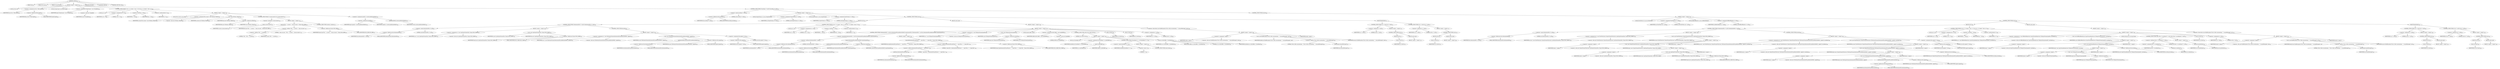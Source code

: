 digraph "catFiles" {  
"360" [label = <(METHOD,catFiles)<SUB>301</SUB>> ]
"16" [label = <(PARAM,this)<SUB>301</SUB>> ]
"361" [label = <(PARAM,File base)<SUB>301</SUB>> ]
"362" [label = <(PARAM,String[] files)<SUB>301</SUB>> ]
"363" [label = <(BLOCK,&lt;empty&gt;,&lt;empty&gt;)<SUB>301</SUB>> ]
"364" [label = <(LOCAL,int len: int)> ]
"365" [label = <(&lt;operator&gt;.assignment,int len = files.length)<SUB>304</SUB>> ]
"366" [label = <(IDENTIFIER,len,int len = files.length)<SUB>304</SUB>> ]
"367" [label = <(&lt;operator&gt;.fieldAccess,files.length)<SUB>304</SUB>> ]
"368" [label = <(IDENTIFIER,files,int len = files.length)<SUB>304</SUB>> ]
"369" [label = <(FIELD_IDENTIFIER,length,length)<SUB>304</SUB>> ]
"370" [label = <(LOCAL,String[] input: java.lang.String[])> ]
"371" [label = <(&lt;operator&gt;.assignment,String[] input = new String[len])<SUB>305</SUB>> ]
"372" [label = <(IDENTIFIER,input,String[] input = new String[len])<SUB>305</SUB>> ]
"373" [label = <(&lt;operator&gt;.alloc,new String[len])> ]
"374" [label = <(IDENTIFIER,len,new String[len])<SUB>305</SUB>> ]
"375" [label = <(CONTROL_STRUCTURE,for (int i = 0; Some(i &lt; len); i++),for (int i = 0; Some(i &lt; len); i++))<SUB>306</SUB>> ]
"376" [label = <(LOCAL,int i: int)> ]
"377" [label = <(&lt;operator&gt;.assignment,int i = 0)<SUB>306</SUB>> ]
"378" [label = <(IDENTIFIER,i,int i = 0)<SUB>306</SUB>> ]
"379" [label = <(LITERAL,0,int i = 0)<SUB>306</SUB>> ]
"380" [label = <(&lt;operator&gt;.lessThan,i &lt; len)<SUB>306</SUB>> ]
"381" [label = <(IDENTIFIER,i,i &lt; len)<SUB>306</SUB>> ]
"382" [label = <(IDENTIFIER,len,i &lt; len)<SUB>306</SUB>> ]
"383" [label = <(&lt;operator&gt;.postIncrement,i++)<SUB>306</SUB>> ]
"384" [label = <(IDENTIFIER,i,i++)<SUB>306</SUB>> ]
"385" [label = <(BLOCK,&lt;empty&gt;,&lt;empty&gt;)<SUB>306</SUB>> ]
"14" [label = <(LOCAL,File current: java.io.File)> ]
"386" [label = <(&lt;operator&gt;.assignment,File current = new File(base, files[i]))<SUB>308</SUB>> ]
"387" [label = <(IDENTIFIER,current,File current = new File(base, files[i]))<SUB>308</SUB>> ]
"388" [label = <(&lt;operator&gt;.alloc,new File(base, files[i]))<SUB>308</SUB>> ]
"389" [label = <(&lt;init&gt;,new File(base, files[i]))<SUB>308</SUB>> ]
"13" [label = <(IDENTIFIER,current,new File(base, files[i]))<SUB>308</SUB>> ]
"390" [label = <(IDENTIFIER,base,new File(base, files[i]))<SUB>308</SUB>> ]
"391" [label = <(&lt;operator&gt;.indexAccess,files[i])<SUB>308</SUB>> ]
"392" [label = <(IDENTIFIER,files,new File(base, files[i]))<SUB>308</SUB>> ]
"393" [label = <(IDENTIFIER,i,new File(base, files[i]))<SUB>308</SUB>> ]
"394" [label = <(CONTROL_STRUCTURE,if (!current.exists()),if (!current.exists()))<SUB>313</SUB>> ]
"395" [label = <(&lt;operator&gt;.logicalNot,!current.exists())<SUB>313</SUB>> ]
"396" [label = <(exists,current.exists())<SUB>313</SUB>> ]
"397" [label = <(IDENTIFIER,current,current.exists())<SUB>313</SUB>> ]
"398" [label = <(BLOCK,&lt;empty&gt;,&lt;empty&gt;)<SUB>313</SUB>> ]
"399" [label = <(log,log(&quot;File &quot; + current + &quot; does not exist.&quot;, Project.MSG_ERR))<SUB>315</SUB>> ]
"15" [label = <(IDENTIFIER,this,log(&quot;File &quot; + current + &quot; does not exist.&quot;, Project.MSG_ERR))<SUB>315</SUB>> ]
"400" [label = <(&lt;operator&gt;.addition,&quot;File &quot; + current + &quot; does not exist.&quot;)<SUB>315</SUB>> ]
"401" [label = <(&lt;operator&gt;.addition,&quot;File &quot; + current)<SUB>315</SUB>> ]
"402" [label = <(LITERAL,&quot;File &quot;,&quot;File &quot; + current)<SUB>315</SUB>> ]
"403" [label = <(IDENTIFIER,current,&quot;File &quot; + current)<SUB>315</SUB>> ]
"404" [label = <(LITERAL,&quot; does not exist.&quot;,&quot;File &quot; + current + &quot; does not exist.&quot;)<SUB>315</SUB>> ]
"405" [label = <(&lt;operator&gt;.fieldAccess,Project.MSG_ERR)<SUB>316</SUB>> ]
"406" [label = <(IDENTIFIER,Project,log(&quot;File &quot; + current + &quot; does not exist.&quot;, Project.MSG_ERR))<SUB>316</SUB>> ]
"407" [label = <(FIELD_IDENTIFIER,MSG_ERR,MSG_ERR)<SUB>316</SUB>> ]
"408" [label = <(CONTROL_STRUCTURE,continue;,continue;)<SUB>317</SUB>> ]
"409" [label = <(&lt;operator&gt;.assignment,input[i] = current.getAbsolutePath())<SUB>320</SUB>> ]
"410" [label = <(&lt;operator&gt;.indexAccess,input[i])<SUB>320</SUB>> ]
"411" [label = <(IDENTIFIER,input,input[i] = current.getAbsolutePath())<SUB>320</SUB>> ]
"412" [label = <(IDENTIFIER,i,input[i] = current.getAbsolutePath())<SUB>320</SUB>> ]
"413" [label = <(getAbsolutePath,current.getAbsolutePath())<SUB>320</SUB>> ]
"414" [label = <(IDENTIFIER,current,current.getAbsolutePath())<SUB>320</SUB>> ]
"415" [label = <(CONTROL_STRUCTURE,if (encoding == null),if (encoding == null))<SUB>324</SUB>> ]
"416" [label = <(&lt;operator&gt;.equals,encoding == null)<SUB>324</SUB>> ]
"417" [label = <(&lt;operator&gt;.fieldAccess,this.encoding)<SUB>324</SUB>> ]
"418" [label = <(IDENTIFIER,this,encoding == null)<SUB>324</SUB>> ]
"419" [label = <(FIELD_IDENTIFIER,encoding,encoding)<SUB>324</SUB>> ]
"420" [label = <(LITERAL,null,encoding == null)<SUB>324</SUB>> ]
"421" [label = <(BLOCK,&lt;empty&gt;,&lt;empty&gt;)<SUB>324</SUB>> ]
"19" [label = <(LOCAL,OutputStream os: java.io.OutputStream)> ]
"422" [label = <(&lt;operator&gt;.assignment,OutputStream os = null)<SUB>325</SUB>> ]
"423" [label = <(IDENTIFIER,os,OutputStream os = null)<SUB>325</SUB>> ]
"424" [label = <(LITERAL,null,OutputStream os = null)<SUB>325</SUB>> ]
"23" [label = <(LOCAL,InputStream is: java.io.InputStream)> ]
"425" [label = <(&lt;operator&gt;.assignment,InputStream is = null)<SUB>326</SUB>> ]
"426" [label = <(IDENTIFIER,is,InputStream is = null)<SUB>326</SUB>> ]
"427" [label = <(LITERAL,null,InputStream is = null)<SUB>326</SUB>> ]
"428" [label = <(CONTROL_STRUCTURE,try,try)<SUB>328</SUB>> ]
"429" [label = <(BLOCK,try,try)<SUB>328</SUB>> ]
"430" [label = <(CONTROL_STRUCTURE,if (destinationFile == null),if (destinationFile == null))<SUB>330</SUB>> ]
"431" [label = <(&lt;operator&gt;.equals,destinationFile == null)<SUB>330</SUB>> ]
"432" [label = <(&lt;operator&gt;.fieldAccess,this.destinationFile)<SUB>330</SUB>> ]
"433" [label = <(IDENTIFIER,this,destinationFile == null)<SUB>330</SUB>> ]
"434" [label = <(FIELD_IDENTIFIER,destinationFile,destinationFile)<SUB>330</SUB>> ]
"435" [label = <(LITERAL,null,destinationFile == null)<SUB>330</SUB>> ]
"436" [label = <(BLOCK,&lt;empty&gt;,&lt;empty&gt;)<SUB>330</SUB>> ]
"437" [label = <(&lt;operator&gt;.assignment,os = new LogOutputStream(this, Project.MSG_WARN))<SUB>332</SUB>> ]
"438" [label = <(IDENTIFIER,os,os = new LogOutputStream(this, Project.MSG_WARN))<SUB>332</SUB>> ]
"439" [label = <(&lt;operator&gt;.alloc,new LogOutputStream(this, Project.MSG_WARN))<SUB>332</SUB>> ]
"440" [label = <(&lt;init&gt;,new LogOutputStream(this, Project.MSG_WARN))<SUB>332</SUB>> ]
"18" [label = <(IDENTIFIER,os,new LogOutputStream(this, Project.MSG_WARN))<SUB>332</SUB>> ]
"17" [label = <(IDENTIFIER,this,new LogOutputStream(this, Project.MSG_WARN))<SUB>332</SUB>> ]
"441" [label = <(&lt;operator&gt;.fieldAccess,Project.MSG_WARN)<SUB>332</SUB>> ]
"442" [label = <(IDENTIFIER,Project,new LogOutputStream(this, Project.MSG_WARN))<SUB>332</SUB>> ]
"443" [label = <(FIELD_IDENTIFIER,MSG_WARN,MSG_WARN)<SUB>332</SUB>> ]
"444" [label = <(CONTROL_STRUCTURE,else,else)<SUB>333</SUB>> ]
"445" [label = <(BLOCK,&lt;empty&gt;,&lt;empty&gt;)<SUB>333</SUB>> ]
"446" [label = <(&lt;operator&gt;.assignment,os = new FileOutputStream(destinationFile.getAbsolutePath(), append))<SUB>334</SUB>> ]
"447" [label = <(IDENTIFIER,os,os = new FileOutputStream(destinationFile.getAbsolutePath(), append))<SUB>334</SUB>> ]
"448" [label = <(&lt;operator&gt;.alloc,new FileOutputStream(destinationFile.getAbsolutePath(), append))<SUB>335</SUB>> ]
"449" [label = <(&lt;init&gt;,new FileOutputStream(destinationFile.getAbsolutePath(), append))<SUB>335</SUB>> ]
"20" [label = <(IDENTIFIER,os,new FileOutputStream(destinationFile.getAbsolutePath(), append))<SUB>334</SUB>> ]
"450" [label = <(getAbsolutePath,destinationFile.getAbsolutePath())<SUB>335</SUB>> ]
"451" [label = <(&lt;operator&gt;.fieldAccess,this.destinationFile)<SUB>335</SUB>> ]
"452" [label = <(IDENTIFIER,this,destinationFile.getAbsolutePath())<SUB>335</SUB>> ]
"453" [label = <(FIELD_IDENTIFIER,destinationFile,destinationFile)<SUB>335</SUB>> ]
"454" [label = <(&lt;operator&gt;.fieldAccess,this.append)<SUB>336</SUB>> ]
"455" [label = <(IDENTIFIER,this,new FileOutputStream(destinationFile.getAbsolutePath(), append))<SUB>336</SUB>> ]
"456" [label = <(FIELD_IDENTIFIER,append,append)<SUB>336</SUB>> ]
"457" [label = <(&lt;operator&gt;.assignment,this.append = true)<SUB>341</SUB>> ]
"458" [label = <(&lt;operator&gt;.fieldAccess,this.append)<SUB>341</SUB>> ]
"459" [label = <(IDENTIFIER,this,this.append = true)<SUB>341</SUB>> ]
"460" [label = <(FIELD_IDENTIFIER,append,append)<SUB>341</SUB>> ]
"461" [label = <(LITERAL,true,this.append = true)<SUB>341</SUB>> ]
"462" [label = <(CONTROL_STRUCTURE,for (int i = 0; Some(i &lt; len); i++),for (int i = 0; Some(i &lt; len); i++))<SUB>344</SUB>> ]
"463" [label = <(LOCAL,int i: int)> ]
"464" [label = <(&lt;operator&gt;.assignment,int i = 0)<SUB>344</SUB>> ]
"465" [label = <(IDENTIFIER,i,int i = 0)<SUB>344</SUB>> ]
"466" [label = <(LITERAL,0,int i = 0)<SUB>344</SUB>> ]
"467" [label = <(&lt;operator&gt;.lessThan,i &lt; len)<SUB>344</SUB>> ]
"468" [label = <(IDENTIFIER,i,i &lt; len)<SUB>344</SUB>> ]
"469" [label = <(IDENTIFIER,len,i &lt; len)<SUB>344</SUB>> ]
"470" [label = <(&lt;operator&gt;.postIncrement,i++)<SUB>344</SUB>> ]
"471" [label = <(IDENTIFIER,i,i++)<SUB>344</SUB>> ]
"472" [label = <(BLOCK,&lt;empty&gt;,&lt;empty&gt;)<SUB>344</SUB>> ]
"473" [label = <(CONTROL_STRUCTURE,if (destinationFile != null &amp;&amp; destinationFile.getAbsolutePath().equals(input[i])),if (destinationFile != null &amp;&amp; destinationFile.getAbsolutePath().equals(input[i])))<SUB>347</SUB>> ]
"474" [label = <(&lt;operator&gt;.logicalAnd,destinationFile != null &amp;&amp; destinationFile.getAbsolutePath().equals(input[i]))<SUB>347</SUB>> ]
"475" [label = <(&lt;operator&gt;.notEquals,destinationFile != null)<SUB>347</SUB>> ]
"476" [label = <(&lt;operator&gt;.fieldAccess,this.destinationFile)<SUB>347</SUB>> ]
"477" [label = <(IDENTIFIER,this,destinationFile != null)<SUB>347</SUB>> ]
"478" [label = <(FIELD_IDENTIFIER,destinationFile,destinationFile)<SUB>347</SUB>> ]
"479" [label = <(LITERAL,null,destinationFile != null)<SUB>347</SUB>> ]
"480" [label = <(equals,destinationFile.getAbsolutePath().equals(input[i]))<SUB>348</SUB>> ]
"481" [label = <(getAbsolutePath,destinationFile.getAbsolutePath())<SUB>348</SUB>> ]
"482" [label = <(&lt;operator&gt;.fieldAccess,this.destinationFile)<SUB>348</SUB>> ]
"483" [label = <(IDENTIFIER,this,destinationFile.getAbsolutePath())<SUB>348</SUB>> ]
"484" [label = <(FIELD_IDENTIFIER,destinationFile,destinationFile)<SUB>348</SUB>> ]
"485" [label = <(&lt;operator&gt;.indexAccess,input[i])<SUB>348</SUB>> ]
"486" [label = <(IDENTIFIER,input,destinationFile.getAbsolutePath().equals(input[i]))<SUB>348</SUB>> ]
"487" [label = <(IDENTIFIER,i,destinationFile.getAbsolutePath().equals(input[i]))<SUB>348</SUB>> ]
"488" [label = <(BLOCK,&lt;empty&gt;,&lt;empty&gt;)<SUB>348</SUB>> ]
"489" [label = <(log,log(destinationFile.getName() + &quot;: input file is &quot; + &quot;output file.&quot;, Project.MSG_WARN))<SUB>349</SUB>> ]
"21" [label = <(IDENTIFIER,this,log(destinationFile.getName() + &quot;: input file is &quot; + &quot;output file.&quot;, Project.MSG_WARN))<SUB>349</SUB>> ]
"490" [label = <(&lt;operator&gt;.addition,destinationFile.getName() + &quot;: input file is &quot; + &quot;output file.&quot;)<SUB>349</SUB>> ]
"491" [label = <(&lt;operator&gt;.addition,destinationFile.getName() + &quot;: input file is &quot;)<SUB>349</SUB>> ]
"492" [label = <(getName,destinationFile.getName())<SUB>349</SUB>> ]
"493" [label = <(&lt;operator&gt;.fieldAccess,this.destinationFile)<SUB>349</SUB>> ]
"494" [label = <(IDENTIFIER,this,destinationFile.getName())<SUB>349</SUB>> ]
"495" [label = <(FIELD_IDENTIFIER,destinationFile,destinationFile)<SUB>349</SUB>> ]
"496" [label = <(LITERAL,&quot;: input file is &quot;,destinationFile.getName() + &quot;: input file is &quot;)<SUB>349</SUB>> ]
"497" [label = <(LITERAL,&quot;output file.&quot;,destinationFile.getName() + &quot;: input file is &quot; + &quot;output file.&quot;)<SUB>350</SUB>> ]
"498" [label = <(&lt;operator&gt;.fieldAccess,Project.MSG_WARN)<SUB>350</SUB>> ]
"499" [label = <(IDENTIFIER,Project,log(destinationFile.getName() + &quot;: input file is &quot; + &quot;output file.&quot;, Project.MSG_WARN))<SUB>350</SUB>> ]
"500" [label = <(FIELD_IDENTIFIER,MSG_WARN,MSG_WARN)<SUB>350</SUB>> ]
"501" [label = <(&lt;operator&gt;.assignment,is = new FileInputStream(input[i]))<SUB>353</SUB>> ]
"502" [label = <(IDENTIFIER,is,is = new FileInputStream(input[i]))<SUB>353</SUB>> ]
"503" [label = <(&lt;operator&gt;.alloc,new FileInputStream(input[i]))<SUB>353</SUB>> ]
"504" [label = <(&lt;init&gt;,new FileInputStream(input[i]))<SUB>353</SUB>> ]
"22" [label = <(IDENTIFIER,is,new FileInputStream(input[i]))<SUB>353</SUB>> ]
"505" [label = <(&lt;operator&gt;.indexAccess,input[i])<SUB>353</SUB>> ]
"506" [label = <(IDENTIFIER,input,new FileInputStream(input[i]))<SUB>353</SUB>> ]
"507" [label = <(IDENTIFIER,i,new FileInputStream(input[i]))<SUB>353</SUB>> ]
"508" [label = <(LOCAL,byte[] buffer: byte[])> ]
"509" [label = <(&lt;operator&gt;.assignment,byte[] buffer = new byte[8096])<SUB>354</SUB>> ]
"510" [label = <(IDENTIFIER,buffer,byte[] buffer = new byte[8096])<SUB>354</SUB>> ]
"511" [label = <(&lt;operator&gt;.alloc,new byte[8096])> ]
"512" [label = <(LITERAL,8096,new byte[8096])<SUB>354</SUB>> ]
"513" [label = <(CONTROL_STRUCTURE,while (true),while (true))<SUB>355</SUB>> ]
"514" [label = <(LITERAL,true,while (true))<SUB>355</SUB>> ]
"515" [label = <(BLOCK,&lt;empty&gt;,&lt;empty&gt;)<SUB>355</SUB>> ]
"516" [label = <(LOCAL,int bytesRead: int)> ]
"517" [label = <(&lt;operator&gt;.assignment,int bytesRead = is.read(buffer))<SUB>356</SUB>> ]
"518" [label = <(IDENTIFIER,bytesRead,int bytesRead = is.read(buffer))<SUB>356</SUB>> ]
"519" [label = <(read,is.read(buffer))<SUB>356</SUB>> ]
"520" [label = <(IDENTIFIER,is,is.read(buffer))<SUB>356</SUB>> ]
"521" [label = <(IDENTIFIER,buffer,is.read(buffer))<SUB>356</SUB>> ]
"522" [label = <(CONTROL_STRUCTURE,if (bytesRead == -1),if (bytesRead == -1))<SUB>357</SUB>> ]
"523" [label = <(&lt;operator&gt;.equals,bytesRead == -1)<SUB>357</SUB>> ]
"524" [label = <(IDENTIFIER,bytesRead,bytesRead == -1)<SUB>357</SUB>> ]
"525" [label = <(&lt;operator&gt;.minus,-1)<SUB>357</SUB>> ]
"526" [label = <(LITERAL,1,-1)<SUB>357</SUB>> ]
"527" [label = <(BLOCK,&lt;empty&gt;,&lt;empty&gt;)<SUB>357</SUB>> ]
"528" [label = <(CONTROL_STRUCTURE,break;,break;)<SUB>358</SUB>> ]
"529" [label = <(write,os.write(buffer, 0, bytesRead))<SUB>362</SUB>> ]
"530" [label = <(IDENTIFIER,os,os.write(buffer, 0, bytesRead))<SUB>362</SUB>> ]
"531" [label = <(IDENTIFIER,buffer,os.write(buffer, 0, bytesRead))<SUB>362</SUB>> ]
"532" [label = <(LITERAL,0,os.write(buffer, 0, bytesRead))<SUB>362</SUB>> ]
"533" [label = <(IDENTIFIER,bytesRead,os.write(buffer, 0, bytesRead))<SUB>362</SUB>> ]
"534" [label = <(flush,os.flush())<SUB>364</SUB>> ]
"535" [label = <(IDENTIFIER,os,os.flush())<SUB>364</SUB>> ]
"536" [label = <(close,is.close())<SUB>365</SUB>> ]
"537" [label = <(IDENTIFIER,is,is.close())<SUB>365</SUB>> ]
"538" [label = <(&lt;operator&gt;.assignment,is = null)<SUB>366</SUB>> ]
"539" [label = <(IDENTIFIER,is,is = null)<SUB>366</SUB>> ]
"540" [label = <(LITERAL,null,is = null)<SUB>366</SUB>> ]
"541" [label = <(BLOCK,catch,catch)> ]
"542" [label = <(BLOCK,&lt;empty&gt;,&lt;empty&gt;)<SUB>368</SUB>> ]
"543" [label = <(&lt;operator&gt;.throw,throw new BuildException(&quot;Error while concatenating: &quot; + ioex.getMessage(), ioex);)<SUB>369</SUB>> ]
"544" [label = <(BLOCK,&lt;empty&gt;,&lt;empty&gt;)<SUB>369</SUB>> ]
"545" [label = <(&lt;operator&gt;.assignment,&lt;empty&gt;)> ]
"546" [label = <(IDENTIFIER,$obj9,&lt;empty&gt;)> ]
"547" [label = <(&lt;operator&gt;.alloc,new BuildException(&quot;Error while concatenating: &quot; + ioex.getMessage(), ioex))<SUB>369</SUB>> ]
"548" [label = <(&lt;init&gt;,new BuildException(&quot;Error while concatenating: &quot; + ioex.getMessage(), ioex))<SUB>369</SUB>> ]
"549" [label = <(IDENTIFIER,$obj9,new BuildException(&quot;Error while concatenating: &quot; + ioex.getMessage(), ioex))> ]
"550" [label = <(&lt;operator&gt;.addition,&quot;Error while concatenating: &quot; + ioex.getMessage())<SUB>369</SUB>> ]
"551" [label = <(LITERAL,&quot;Error while concatenating: &quot;,&quot;Error while concatenating: &quot; + ioex.getMessage())<SUB>369</SUB>> ]
"552" [label = <(getMessage,ioex.getMessage())<SUB>370</SUB>> ]
"553" [label = <(IDENTIFIER,ioex,ioex.getMessage())<SUB>370</SUB>> ]
"554" [label = <(IDENTIFIER,ioex,new BuildException(&quot;Error while concatenating: &quot; + ioex.getMessage(), ioex))<SUB>370</SUB>> ]
"555" [label = <(IDENTIFIER,$obj9,&lt;empty&gt;)> ]
"556" [label = <(BLOCK,finally,finally)<SUB>371</SUB>> ]
"557" [label = <(CONTROL_STRUCTURE,if (is != null),if (is != null))<SUB>372</SUB>> ]
"558" [label = <(&lt;operator&gt;.notEquals,is != null)<SUB>372</SUB>> ]
"559" [label = <(IDENTIFIER,is,is != null)<SUB>372</SUB>> ]
"560" [label = <(LITERAL,null,is != null)<SUB>372</SUB>> ]
"561" [label = <(BLOCK,&lt;empty&gt;,&lt;empty&gt;)<SUB>372</SUB>> ]
"562" [label = <(CONTROL_STRUCTURE,try,try)<SUB>373</SUB>> ]
"563" [label = <(BLOCK,try,try)<SUB>373</SUB>> ]
"564" [label = <(close,is.close())<SUB>374</SUB>> ]
"565" [label = <(IDENTIFIER,is,is.close())<SUB>374</SUB>> ]
"566" [label = <(BLOCK,catch,catch)> ]
"567" [label = <(BLOCK,&lt;empty&gt;,&lt;empty&gt;)<SUB>375</SUB>> ]
"568" [label = <(CONTROL_STRUCTURE,if (os != null),if (os != null))<SUB>377</SUB>> ]
"569" [label = <(&lt;operator&gt;.notEquals,os != null)<SUB>377</SUB>> ]
"570" [label = <(IDENTIFIER,os,os != null)<SUB>377</SUB>> ]
"571" [label = <(LITERAL,null,os != null)<SUB>377</SUB>> ]
"572" [label = <(BLOCK,&lt;empty&gt;,&lt;empty&gt;)<SUB>377</SUB>> ]
"573" [label = <(CONTROL_STRUCTURE,try,try)<SUB>378</SUB>> ]
"574" [label = <(BLOCK,try,try)<SUB>378</SUB>> ]
"575" [label = <(close,os.close())<SUB>379</SUB>> ]
"576" [label = <(IDENTIFIER,os,os.close())<SUB>379</SUB>> ]
"577" [label = <(BLOCK,catch,catch)> ]
"578" [label = <(BLOCK,&lt;empty&gt;,&lt;empty&gt;)<SUB>380</SUB>> ]
"579" [label = <(CONTROL_STRUCTURE,else,else)<SUB>384</SUB>> ]
"580" [label = <(BLOCK,&lt;empty&gt;,&lt;empty&gt;)<SUB>384</SUB>> ]
"26" [label = <(LOCAL,PrintWriter out: java.io.PrintWriter)> ]
"581" [label = <(&lt;operator&gt;.assignment,PrintWriter out = null)<SUB>386</SUB>> ]
"582" [label = <(IDENTIFIER,out,PrintWriter out = null)<SUB>386</SUB>> ]
"583" [label = <(LITERAL,null,PrintWriter out = null)<SUB>386</SUB>> ]
"29" [label = <(LOCAL,BufferedReader in: java.io.BufferedReader)> ]
"584" [label = <(&lt;operator&gt;.assignment,BufferedReader in = null)<SUB>387</SUB>> ]
"585" [label = <(IDENTIFIER,in,BufferedReader in = null)<SUB>387</SUB>> ]
"586" [label = <(LITERAL,null,BufferedReader in = null)<SUB>387</SUB>> ]
"587" [label = <(CONTROL_STRUCTURE,try,try)<SUB>389</SUB>> ]
"588" [label = <(BLOCK,try,try)<SUB>389</SUB>> ]
"589" [label = <(CONTROL_STRUCTURE,if (destinationFile == null),if (destinationFile == null))<SUB>390</SUB>> ]
"590" [label = <(&lt;operator&gt;.equals,destinationFile == null)<SUB>390</SUB>> ]
"591" [label = <(&lt;operator&gt;.fieldAccess,this.destinationFile)<SUB>390</SUB>> ]
"592" [label = <(IDENTIFIER,this,destinationFile == null)<SUB>390</SUB>> ]
"593" [label = <(FIELD_IDENTIFIER,destinationFile,destinationFile)<SUB>390</SUB>> ]
"594" [label = <(LITERAL,null,destinationFile == null)<SUB>390</SUB>> ]
"595" [label = <(BLOCK,&lt;empty&gt;,&lt;empty&gt;)<SUB>390</SUB>> ]
"596" [label = <(&lt;operator&gt;.assignment,out = new PrintWriter(new OutputStreamWriter(new LogOutputStream(this, Project.MSG_WARN))))<SUB>392</SUB>> ]
"597" [label = <(IDENTIFIER,out,out = new PrintWriter(new OutputStreamWriter(new LogOutputStream(this, Project.MSG_WARN))))<SUB>392</SUB>> ]
"598" [label = <(&lt;operator&gt;.alloc,new PrintWriter(new OutputStreamWriter(new LogOutputStream(this, Project.MSG_WARN))))<SUB>392</SUB>> ]
"599" [label = <(&lt;init&gt;,new PrintWriter(new OutputStreamWriter(new LogOutputStream(this, Project.MSG_WARN))))<SUB>392</SUB>> ]
"25" [label = <(IDENTIFIER,out,new PrintWriter(new OutputStreamWriter(new LogOutputStream(this, Project.MSG_WARN))))<SUB>392</SUB>> ]
"600" [label = <(BLOCK,&lt;empty&gt;,&lt;empty&gt;)<SUB>393</SUB>> ]
"601" [label = <(&lt;operator&gt;.assignment,&lt;empty&gt;)> ]
"602" [label = <(IDENTIFIER,$obj11,&lt;empty&gt;)> ]
"603" [label = <(&lt;operator&gt;.alloc,new OutputStreamWriter(new LogOutputStream(this, Project.MSG_WARN)))<SUB>393</SUB>> ]
"604" [label = <(&lt;init&gt;,new OutputStreamWriter(new LogOutputStream(this, Project.MSG_WARN)))<SUB>393</SUB>> ]
"605" [label = <(IDENTIFIER,$obj11,new OutputStreamWriter(new LogOutputStream(this, Project.MSG_WARN)))> ]
"606" [label = <(BLOCK,&lt;empty&gt;,&lt;empty&gt;)<SUB>394</SUB>> ]
"607" [label = <(&lt;operator&gt;.assignment,&lt;empty&gt;)> ]
"608" [label = <(IDENTIFIER,$obj10,&lt;empty&gt;)> ]
"609" [label = <(&lt;operator&gt;.alloc,new LogOutputStream(this, Project.MSG_WARN))<SUB>394</SUB>> ]
"610" [label = <(&lt;init&gt;,new LogOutputStream(this, Project.MSG_WARN))<SUB>394</SUB>> ]
"611" [label = <(IDENTIFIER,$obj10,new LogOutputStream(this, Project.MSG_WARN))> ]
"24" [label = <(IDENTIFIER,this,new LogOutputStream(this, Project.MSG_WARN))<SUB>394</SUB>> ]
"612" [label = <(&lt;operator&gt;.fieldAccess,Project.MSG_WARN)<SUB>394</SUB>> ]
"613" [label = <(IDENTIFIER,Project,new LogOutputStream(this, Project.MSG_WARN))<SUB>394</SUB>> ]
"614" [label = <(FIELD_IDENTIFIER,MSG_WARN,MSG_WARN)<SUB>394</SUB>> ]
"615" [label = <(IDENTIFIER,$obj10,&lt;empty&gt;)> ]
"616" [label = <(IDENTIFIER,$obj11,&lt;empty&gt;)> ]
"617" [label = <(CONTROL_STRUCTURE,else,else)<SUB>395</SUB>> ]
"618" [label = <(BLOCK,&lt;empty&gt;,&lt;empty&gt;)<SUB>395</SUB>> ]
"619" [label = <(&lt;operator&gt;.assignment,out = new PrintWriter(new OutputStreamWriter(new FileOutputStream(destinationFile.getAbsolutePath(), append), encoding)))<SUB>396</SUB>> ]
"620" [label = <(IDENTIFIER,out,out = new PrintWriter(new OutputStreamWriter(new FileOutputStream(destinationFile.getAbsolutePath(), append), encoding)))<SUB>396</SUB>> ]
"621" [label = <(&lt;operator&gt;.alloc,new PrintWriter(new OutputStreamWriter(new FileOutputStream(destinationFile.getAbsolutePath(), append), encoding)))<SUB>396</SUB>> ]
"622" [label = <(&lt;init&gt;,new PrintWriter(new OutputStreamWriter(new FileOutputStream(destinationFile.getAbsolutePath(), append), encoding)))<SUB>396</SUB>> ]
"27" [label = <(IDENTIFIER,out,new PrintWriter(new OutputStreamWriter(new FileOutputStream(destinationFile.getAbsolutePath(), append), encoding)))<SUB>396</SUB>> ]
"623" [label = <(BLOCK,&lt;empty&gt;,&lt;empty&gt;)<SUB>397</SUB>> ]
"624" [label = <(&lt;operator&gt;.assignment,&lt;empty&gt;)> ]
"625" [label = <(IDENTIFIER,$obj14,&lt;empty&gt;)> ]
"626" [label = <(&lt;operator&gt;.alloc,new OutputStreamWriter(new FileOutputStream(destinationFile.getAbsolutePath(), append), encoding))<SUB>397</SUB>> ]
"627" [label = <(&lt;init&gt;,new OutputStreamWriter(new FileOutputStream(destinationFile.getAbsolutePath(), append), encoding))<SUB>397</SUB>> ]
"628" [label = <(IDENTIFIER,$obj14,new OutputStreamWriter(new FileOutputStream(destinationFile.getAbsolutePath(), append), encoding))> ]
"629" [label = <(BLOCK,&lt;empty&gt;,&lt;empty&gt;)<SUB>398</SUB>> ]
"630" [label = <(&lt;operator&gt;.assignment,&lt;empty&gt;)> ]
"631" [label = <(IDENTIFIER,$obj13,&lt;empty&gt;)> ]
"632" [label = <(&lt;operator&gt;.alloc,new FileOutputStream(destinationFile.getAbsolutePath(), append))<SUB>398</SUB>> ]
"633" [label = <(&lt;init&gt;,new FileOutputStream(destinationFile.getAbsolutePath(), append))<SUB>398</SUB>> ]
"634" [label = <(IDENTIFIER,$obj13,new FileOutputStream(destinationFile.getAbsolutePath(), append))> ]
"635" [label = <(getAbsolutePath,destinationFile.getAbsolutePath())<SUB>398</SUB>> ]
"636" [label = <(&lt;operator&gt;.fieldAccess,this.destinationFile)<SUB>398</SUB>> ]
"637" [label = <(IDENTIFIER,this,destinationFile.getAbsolutePath())<SUB>398</SUB>> ]
"638" [label = <(FIELD_IDENTIFIER,destinationFile,destinationFile)<SUB>398</SUB>> ]
"639" [label = <(&lt;operator&gt;.fieldAccess,this.append)<SUB>400</SUB>> ]
"640" [label = <(IDENTIFIER,this,new FileOutputStream(destinationFile.getAbsolutePath(), append))<SUB>400</SUB>> ]
"641" [label = <(FIELD_IDENTIFIER,append,append)<SUB>400</SUB>> ]
"642" [label = <(IDENTIFIER,$obj13,&lt;empty&gt;)> ]
"643" [label = <(&lt;operator&gt;.fieldAccess,this.encoding)<SUB>401</SUB>> ]
"644" [label = <(IDENTIFIER,this,new OutputStreamWriter(new FileOutputStream(destinationFile.getAbsolutePath(), append), encoding))<SUB>401</SUB>> ]
"645" [label = <(FIELD_IDENTIFIER,encoding,encoding)<SUB>401</SUB>> ]
"646" [label = <(IDENTIFIER,$obj14,&lt;empty&gt;)> ]
"647" [label = <(&lt;operator&gt;.assignment,this.append = true)<SUB>406</SUB>> ]
"648" [label = <(&lt;operator&gt;.fieldAccess,this.append)<SUB>406</SUB>> ]
"649" [label = <(IDENTIFIER,this,this.append = true)<SUB>406</SUB>> ]
"650" [label = <(FIELD_IDENTIFIER,append,append)<SUB>406</SUB>> ]
"651" [label = <(LITERAL,true,this.append = true)<SUB>406</SUB>> ]
"652" [label = <(CONTROL_STRUCTURE,for (int i = 0; Some(i &lt; len); i++),for (int i = 0; Some(i &lt; len); i++))<SUB>409</SUB>> ]
"653" [label = <(LOCAL,int i: int)> ]
"654" [label = <(&lt;operator&gt;.assignment,int i = 0)<SUB>409</SUB>> ]
"655" [label = <(IDENTIFIER,i,int i = 0)<SUB>409</SUB>> ]
"656" [label = <(LITERAL,0,int i = 0)<SUB>409</SUB>> ]
"657" [label = <(&lt;operator&gt;.lessThan,i &lt; len)<SUB>409</SUB>> ]
"658" [label = <(IDENTIFIER,i,i &lt; len)<SUB>409</SUB>> ]
"659" [label = <(IDENTIFIER,len,i &lt; len)<SUB>409</SUB>> ]
"660" [label = <(&lt;operator&gt;.postIncrement,i++)<SUB>409</SUB>> ]
"661" [label = <(IDENTIFIER,i,i++)<SUB>409</SUB>> ]
"662" [label = <(BLOCK,&lt;empty&gt;,&lt;empty&gt;)<SUB>409</SUB>> ]
"663" [label = <(&lt;operator&gt;.assignment,in = new BufferedReader(new InputStreamReader(new FileInputStream(input[i]), encoding)))<SUB>410</SUB>> ]
"664" [label = <(IDENTIFIER,in,in = new BufferedReader(new InputStreamReader(new FileInputStream(input[i]), encoding)))<SUB>410</SUB>> ]
"665" [label = <(&lt;operator&gt;.alloc,new BufferedReader(new InputStreamReader(new FileInputStream(input[i]), encoding)))<SUB>410</SUB>> ]
"666" [label = <(&lt;init&gt;,new BufferedReader(new InputStreamReader(new FileInputStream(input[i]), encoding)))<SUB>410</SUB>> ]
"28" [label = <(IDENTIFIER,in,new BufferedReader(new InputStreamReader(new FileInputStream(input[i]), encoding)))<SUB>410</SUB>> ]
"667" [label = <(BLOCK,&lt;empty&gt;,&lt;empty&gt;)<SUB>411</SUB>> ]
"668" [label = <(&lt;operator&gt;.assignment,&lt;empty&gt;)> ]
"669" [label = <(IDENTIFIER,$obj17,&lt;empty&gt;)> ]
"670" [label = <(&lt;operator&gt;.alloc,new InputStreamReader(new FileInputStream(input[i]), encoding))<SUB>411</SUB>> ]
"671" [label = <(&lt;init&gt;,new InputStreamReader(new FileInputStream(input[i]), encoding))<SUB>411</SUB>> ]
"672" [label = <(IDENTIFIER,$obj17,new InputStreamReader(new FileInputStream(input[i]), encoding))> ]
"673" [label = <(BLOCK,&lt;empty&gt;,&lt;empty&gt;)<SUB>411</SUB>> ]
"674" [label = <(&lt;operator&gt;.assignment,&lt;empty&gt;)> ]
"675" [label = <(IDENTIFIER,$obj16,&lt;empty&gt;)> ]
"676" [label = <(&lt;operator&gt;.alloc,new FileInputStream(input[i]))<SUB>411</SUB>> ]
"677" [label = <(&lt;init&gt;,new FileInputStream(input[i]))<SUB>411</SUB>> ]
"678" [label = <(IDENTIFIER,$obj16,new FileInputStream(input[i]))> ]
"679" [label = <(&lt;operator&gt;.indexAccess,input[i])<SUB>411</SUB>> ]
"680" [label = <(IDENTIFIER,input,new FileInputStream(input[i]))<SUB>411</SUB>> ]
"681" [label = <(IDENTIFIER,i,new FileInputStream(input[i]))<SUB>411</SUB>> ]
"682" [label = <(IDENTIFIER,$obj16,&lt;empty&gt;)> ]
"683" [label = <(&lt;operator&gt;.fieldAccess,this.encoding)<SUB>412</SUB>> ]
"684" [label = <(IDENTIFIER,this,new InputStreamReader(new FileInputStream(input[i]), encoding))<SUB>412</SUB>> ]
"685" [label = <(FIELD_IDENTIFIER,encoding,encoding)<SUB>412</SUB>> ]
"686" [label = <(IDENTIFIER,$obj17,&lt;empty&gt;)> ]
"687" [label = <(LOCAL,String line: java.lang.String)> ]
"688" [label = <(CONTROL_STRUCTURE,while ((line = in.readLine()) != null),while ((line = in.readLine()) != null))<SUB>415</SUB>> ]
"689" [label = <(&lt;operator&gt;.notEquals,(line = in.readLine()) != null)<SUB>415</SUB>> ]
"690" [label = <(&lt;operator&gt;.assignment,line = in.readLine())<SUB>415</SUB>> ]
"691" [label = <(IDENTIFIER,line,line = in.readLine())<SUB>415</SUB>> ]
"692" [label = <(readLine,in.readLine())<SUB>415</SUB>> ]
"693" [label = <(IDENTIFIER,in,in.readLine())<SUB>415</SUB>> ]
"694" [label = <(LITERAL,null,(line = in.readLine()) != null)<SUB>415</SUB>> ]
"695" [label = <(BLOCK,&lt;empty&gt;,&lt;empty&gt;)<SUB>415</SUB>> ]
"696" [label = <(println,out.println(line))<SUB>418</SUB>> ]
"697" [label = <(IDENTIFIER,out,out.println(line))<SUB>418</SUB>> ]
"698" [label = <(IDENTIFIER,line,out.println(line))<SUB>418</SUB>> ]
"699" [label = <(close,in.close())<SUB>420</SUB>> ]
"700" [label = <(IDENTIFIER,in,in.close())<SUB>420</SUB>> ]
"701" [label = <(&lt;operator&gt;.assignment,in = null)<SUB>421</SUB>> ]
"702" [label = <(IDENTIFIER,in,in = null)<SUB>421</SUB>> ]
"703" [label = <(LITERAL,null,in = null)<SUB>421</SUB>> ]
"704" [label = <(BLOCK,catch,catch)> ]
"705" [label = <(BLOCK,&lt;empty&gt;,&lt;empty&gt;)<SUB>423</SUB>> ]
"706" [label = <(&lt;operator&gt;.throw,throw new BuildException(&quot;Error while concatenating: &quot; + ioe.getMessage(), ioe);)<SUB>424</SUB>> ]
"707" [label = <(BLOCK,&lt;empty&gt;,&lt;empty&gt;)<SUB>424</SUB>> ]
"708" [label = <(&lt;operator&gt;.assignment,&lt;empty&gt;)> ]
"709" [label = <(IDENTIFIER,$obj19,&lt;empty&gt;)> ]
"710" [label = <(&lt;operator&gt;.alloc,new BuildException(&quot;Error while concatenating: &quot; + ioe.getMessage(), ioe))<SUB>424</SUB>> ]
"711" [label = <(&lt;init&gt;,new BuildException(&quot;Error while concatenating: &quot; + ioe.getMessage(), ioe))<SUB>424</SUB>> ]
"712" [label = <(IDENTIFIER,$obj19,new BuildException(&quot;Error while concatenating: &quot; + ioe.getMessage(), ioe))> ]
"713" [label = <(&lt;operator&gt;.addition,&quot;Error while concatenating: &quot; + ioe.getMessage())<SUB>424</SUB>> ]
"714" [label = <(LITERAL,&quot;Error while concatenating: &quot;,&quot;Error while concatenating: &quot; + ioe.getMessage())<SUB>424</SUB>> ]
"715" [label = <(getMessage,ioe.getMessage())<SUB>425</SUB>> ]
"716" [label = <(IDENTIFIER,ioe,ioe.getMessage())<SUB>425</SUB>> ]
"717" [label = <(IDENTIFIER,ioe,new BuildException(&quot;Error while concatenating: &quot; + ioe.getMessage(), ioe))<SUB>425</SUB>> ]
"718" [label = <(IDENTIFIER,$obj19,&lt;empty&gt;)> ]
"719" [label = <(BLOCK,finally,finally)<SUB>426</SUB>> ]
"720" [label = <(CONTROL_STRUCTURE,if (in != null),if (in != null))<SUB>428</SUB>> ]
"721" [label = <(&lt;operator&gt;.notEquals,in != null)<SUB>428</SUB>> ]
"722" [label = <(IDENTIFIER,in,in != null)<SUB>428</SUB>> ]
"723" [label = <(LITERAL,null,in != null)<SUB>428</SUB>> ]
"724" [label = <(BLOCK,&lt;empty&gt;,&lt;empty&gt;)<SUB>428</SUB>> ]
"725" [label = <(CONTROL_STRUCTURE,try,try)<SUB>429</SUB>> ]
"726" [label = <(BLOCK,try,try)<SUB>429</SUB>> ]
"727" [label = <(close,in.close())<SUB>430</SUB>> ]
"728" [label = <(IDENTIFIER,in,in.close())<SUB>430</SUB>> ]
"729" [label = <(BLOCK,catch,catch)> ]
"730" [label = <(BLOCK,&lt;empty&gt;,&lt;empty&gt;)<SUB>431</SUB>> ]
"731" [label = <(CONTROL_STRUCTURE,if (out != null),if (out != null))<SUB>433</SUB>> ]
"732" [label = <(&lt;operator&gt;.notEquals,out != null)<SUB>433</SUB>> ]
"733" [label = <(IDENTIFIER,out,out != null)<SUB>433</SUB>> ]
"734" [label = <(LITERAL,null,out != null)<SUB>433</SUB>> ]
"735" [label = <(BLOCK,&lt;empty&gt;,&lt;empty&gt;)<SUB>433</SUB>> ]
"736" [label = <(CONTROL_STRUCTURE,try,try)<SUB>434</SUB>> ]
"737" [label = <(BLOCK,try,try)<SUB>434</SUB>> ]
"738" [label = <(close,out.close())<SUB>435</SUB>> ]
"739" [label = <(IDENTIFIER,out,out.close())<SUB>435</SUB>> ]
"740" [label = <(BLOCK,catch,catch)> ]
"741" [label = <(BLOCK,&lt;empty&gt;,&lt;empty&gt;)<SUB>436</SUB>> ]
"742" [label = <(MODIFIER,PRIVATE)> ]
"743" [label = <(MODIFIER,VIRTUAL)> ]
"744" [label = <(METHOD_RETURN,void)<SUB>301</SUB>> ]
  "360" -> "16" 
  "360" -> "361" 
  "360" -> "362" 
  "360" -> "363" 
  "360" -> "742" 
  "360" -> "743" 
  "360" -> "744" 
  "363" -> "364" 
  "363" -> "365" 
  "363" -> "370" 
  "363" -> "371" 
  "363" -> "375" 
  "363" -> "415" 
  "365" -> "366" 
  "365" -> "367" 
  "367" -> "368" 
  "367" -> "369" 
  "371" -> "372" 
  "371" -> "373" 
  "373" -> "374" 
  "375" -> "376" 
  "375" -> "377" 
  "375" -> "380" 
  "375" -> "383" 
  "375" -> "385" 
  "377" -> "378" 
  "377" -> "379" 
  "380" -> "381" 
  "380" -> "382" 
  "383" -> "384" 
  "385" -> "14" 
  "385" -> "386" 
  "385" -> "389" 
  "385" -> "394" 
  "385" -> "409" 
  "386" -> "387" 
  "386" -> "388" 
  "389" -> "13" 
  "389" -> "390" 
  "389" -> "391" 
  "391" -> "392" 
  "391" -> "393" 
  "394" -> "395" 
  "394" -> "398" 
  "395" -> "396" 
  "396" -> "397" 
  "398" -> "399" 
  "398" -> "408" 
  "399" -> "15" 
  "399" -> "400" 
  "399" -> "405" 
  "400" -> "401" 
  "400" -> "404" 
  "401" -> "402" 
  "401" -> "403" 
  "405" -> "406" 
  "405" -> "407" 
  "409" -> "410" 
  "409" -> "413" 
  "410" -> "411" 
  "410" -> "412" 
  "413" -> "414" 
  "415" -> "416" 
  "415" -> "421" 
  "415" -> "579" 
  "416" -> "417" 
  "416" -> "420" 
  "417" -> "418" 
  "417" -> "419" 
  "421" -> "19" 
  "421" -> "422" 
  "421" -> "23" 
  "421" -> "425" 
  "421" -> "428" 
  "422" -> "423" 
  "422" -> "424" 
  "425" -> "426" 
  "425" -> "427" 
  "428" -> "429" 
  "428" -> "541" 
  "428" -> "556" 
  "429" -> "430" 
  "429" -> "462" 
  "430" -> "431" 
  "430" -> "436" 
  "430" -> "444" 
  "431" -> "432" 
  "431" -> "435" 
  "432" -> "433" 
  "432" -> "434" 
  "436" -> "437" 
  "436" -> "440" 
  "437" -> "438" 
  "437" -> "439" 
  "440" -> "18" 
  "440" -> "17" 
  "440" -> "441" 
  "441" -> "442" 
  "441" -> "443" 
  "444" -> "445" 
  "445" -> "446" 
  "445" -> "449" 
  "445" -> "457" 
  "446" -> "447" 
  "446" -> "448" 
  "449" -> "20" 
  "449" -> "450" 
  "449" -> "454" 
  "450" -> "451" 
  "451" -> "452" 
  "451" -> "453" 
  "454" -> "455" 
  "454" -> "456" 
  "457" -> "458" 
  "457" -> "461" 
  "458" -> "459" 
  "458" -> "460" 
  "462" -> "463" 
  "462" -> "464" 
  "462" -> "467" 
  "462" -> "470" 
  "462" -> "472" 
  "464" -> "465" 
  "464" -> "466" 
  "467" -> "468" 
  "467" -> "469" 
  "470" -> "471" 
  "472" -> "473" 
  "472" -> "501" 
  "472" -> "504" 
  "472" -> "508" 
  "472" -> "509" 
  "472" -> "513" 
  "472" -> "534" 
  "472" -> "536" 
  "472" -> "538" 
  "473" -> "474" 
  "473" -> "488" 
  "474" -> "475" 
  "474" -> "480" 
  "475" -> "476" 
  "475" -> "479" 
  "476" -> "477" 
  "476" -> "478" 
  "480" -> "481" 
  "480" -> "485" 
  "481" -> "482" 
  "482" -> "483" 
  "482" -> "484" 
  "485" -> "486" 
  "485" -> "487" 
  "488" -> "489" 
  "489" -> "21" 
  "489" -> "490" 
  "489" -> "498" 
  "490" -> "491" 
  "490" -> "497" 
  "491" -> "492" 
  "491" -> "496" 
  "492" -> "493" 
  "493" -> "494" 
  "493" -> "495" 
  "498" -> "499" 
  "498" -> "500" 
  "501" -> "502" 
  "501" -> "503" 
  "504" -> "22" 
  "504" -> "505" 
  "505" -> "506" 
  "505" -> "507" 
  "509" -> "510" 
  "509" -> "511" 
  "511" -> "512" 
  "513" -> "514" 
  "513" -> "515" 
  "515" -> "516" 
  "515" -> "517" 
  "515" -> "522" 
  "515" -> "529" 
  "517" -> "518" 
  "517" -> "519" 
  "519" -> "520" 
  "519" -> "521" 
  "522" -> "523" 
  "522" -> "527" 
  "523" -> "524" 
  "523" -> "525" 
  "525" -> "526" 
  "527" -> "528" 
  "529" -> "530" 
  "529" -> "531" 
  "529" -> "532" 
  "529" -> "533" 
  "534" -> "535" 
  "536" -> "537" 
  "538" -> "539" 
  "538" -> "540" 
  "541" -> "542" 
  "542" -> "543" 
  "543" -> "544" 
  "544" -> "545" 
  "544" -> "548" 
  "544" -> "555" 
  "545" -> "546" 
  "545" -> "547" 
  "548" -> "549" 
  "548" -> "550" 
  "548" -> "554" 
  "550" -> "551" 
  "550" -> "552" 
  "552" -> "553" 
  "556" -> "557" 
  "556" -> "568" 
  "557" -> "558" 
  "557" -> "561" 
  "558" -> "559" 
  "558" -> "560" 
  "561" -> "562" 
  "562" -> "563" 
  "562" -> "566" 
  "563" -> "564" 
  "564" -> "565" 
  "566" -> "567" 
  "568" -> "569" 
  "568" -> "572" 
  "569" -> "570" 
  "569" -> "571" 
  "572" -> "573" 
  "573" -> "574" 
  "573" -> "577" 
  "574" -> "575" 
  "575" -> "576" 
  "577" -> "578" 
  "579" -> "580" 
  "580" -> "26" 
  "580" -> "581" 
  "580" -> "29" 
  "580" -> "584" 
  "580" -> "587" 
  "581" -> "582" 
  "581" -> "583" 
  "584" -> "585" 
  "584" -> "586" 
  "587" -> "588" 
  "587" -> "704" 
  "587" -> "719" 
  "588" -> "589" 
  "588" -> "652" 
  "589" -> "590" 
  "589" -> "595" 
  "589" -> "617" 
  "590" -> "591" 
  "590" -> "594" 
  "591" -> "592" 
  "591" -> "593" 
  "595" -> "596" 
  "595" -> "599" 
  "596" -> "597" 
  "596" -> "598" 
  "599" -> "25" 
  "599" -> "600" 
  "600" -> "601" 
  "600" -> "604" 
  "600" -> "616" 
  "601" -> "602" 
  "601" -> "603" 
  "604" -> "605" 
  "604" -> "606" 
  "606" -> "607" 
  "606" -> "610" 
  "606" -> "615" 
  "607" -> "608" 
  "607" -> "609" 
  "610" -> "611" 
  "610" -> "24" 
  "610" -> "612" 
  "612" -> "613" 
  "612" -> "614" 
  "617" -> "618" 
  "618" -> "619" 
  "618" -> "622" 
  "618" -> "647" 
  "619" -> "620" 
  "619" -> "621" 
  "622" -> "27" 
  "622" -> "623" 
  "623" -> "624" 
  "623" -> "627" 
  "623" -> "646" 
  "624" -> "625" 
  "624" -> "626" 
  "627" -> "628" 
  "627" -> "629" 
  "627" -> "643" 
  "629" -> "630" 
  "629" -> "633" 
  "629" -> "642" 
  "630" -> "631" 
  "630" -> "632" 
  "633" -> "634" 
  "633" -> "635" 
  "633" -> "639" 
  "635" -> "636" 
  "636" -> "637" 
  "636" -> "638" 
  "639" -> "640" 
  "639" -> "641" 
  "643" -> "644" 
  "643" -> "645" 
  "647" -> "648" 
  "647" -> "651" 
  "648" -> "649" 
  "648" -> "650" 
  "652" -> "653" 
  "652" -> "654" 
  "652" -> "657" 
  "652" -> "660" 
  "652" -> "662" 
  "654" -> "655" 
  "654" -> "656" 
  "657" -> "658" 
  "657" -> "659" 
  "660" -> "661" 
  "662" -> "663" 
  "662" -> "666" 
  "662" -> "687" 
  "662" -> "688" 
  "662" -> "699" 
  "662" -> "701" 
  "663" -> "664" 
  "663" -> "665" 
  "666" -> "28" 
  "666" -> "667" 
  "667" -> "668" 
  "667" -> "671" 
  "667" -> "686" 
  "668" -> "669" 
  "668" -> "670" 
  "671" -> "672" 
  "671" -> "673" 
  "671" -> "683" 
  "673" -> "674" 
  "673" -> "677" 
  "673" -> "682" 
  "674" -> "675" 
  "674" -> "676" 
  "677" -> "678" 
  "677" -> "679" 
  "679" -> "680" 
  "679" -> "681" 
  "683" -> "684" 
  "683" -> "685" 
  "688" -> "689" 
  "688" -> "695" 
  "689" -> "690" 
  "689" -> "694" 
  "690" -> "691" 
  "690" -> "692" 
  "692" -> "693" 
  "695" -> "696" 
  "696" -> "697" 
  "696" -> "698" 
  "699" -> "700" 
  "701" -> "702" 
  "701" -> "703" 
  "704" -> "705" 
  "705" -> "706" 
  "706" -> "707" 
  "707" -> "708" 
  "707" -> "711" 
  "707" -> "718" 
  "708" -> "709" 
  "708" -> "710" 
  "711" -> "712" 
  "711" -> "713" 
  "711" -> "717" 
  "713" -> "714" 
  "713" -> "715" 
  "715" -> "716" 
  "719" -> "720" 
  "719" -> "731" 
  "720" -> "721" 
  "720" -> "724" 
  "721" -> "722" 
  "721" -> "723" 
  "724" -> "725" 
  "725" -> "726" 
  "725" -> "729" 
  "726" -> "727" 
  "727" -> "728" 
  "729" -> "730" 
  "731" -> "732" 
  "731" -> "735" 
  "732" -> "733" 
  "732" -> "734" 
  "735" -> "736" 
  "736" -> "737" 
  "736" -> "740" 
  "737" -> "738" 
  "738" -> "739" 
  "740" -> "741" 
}

